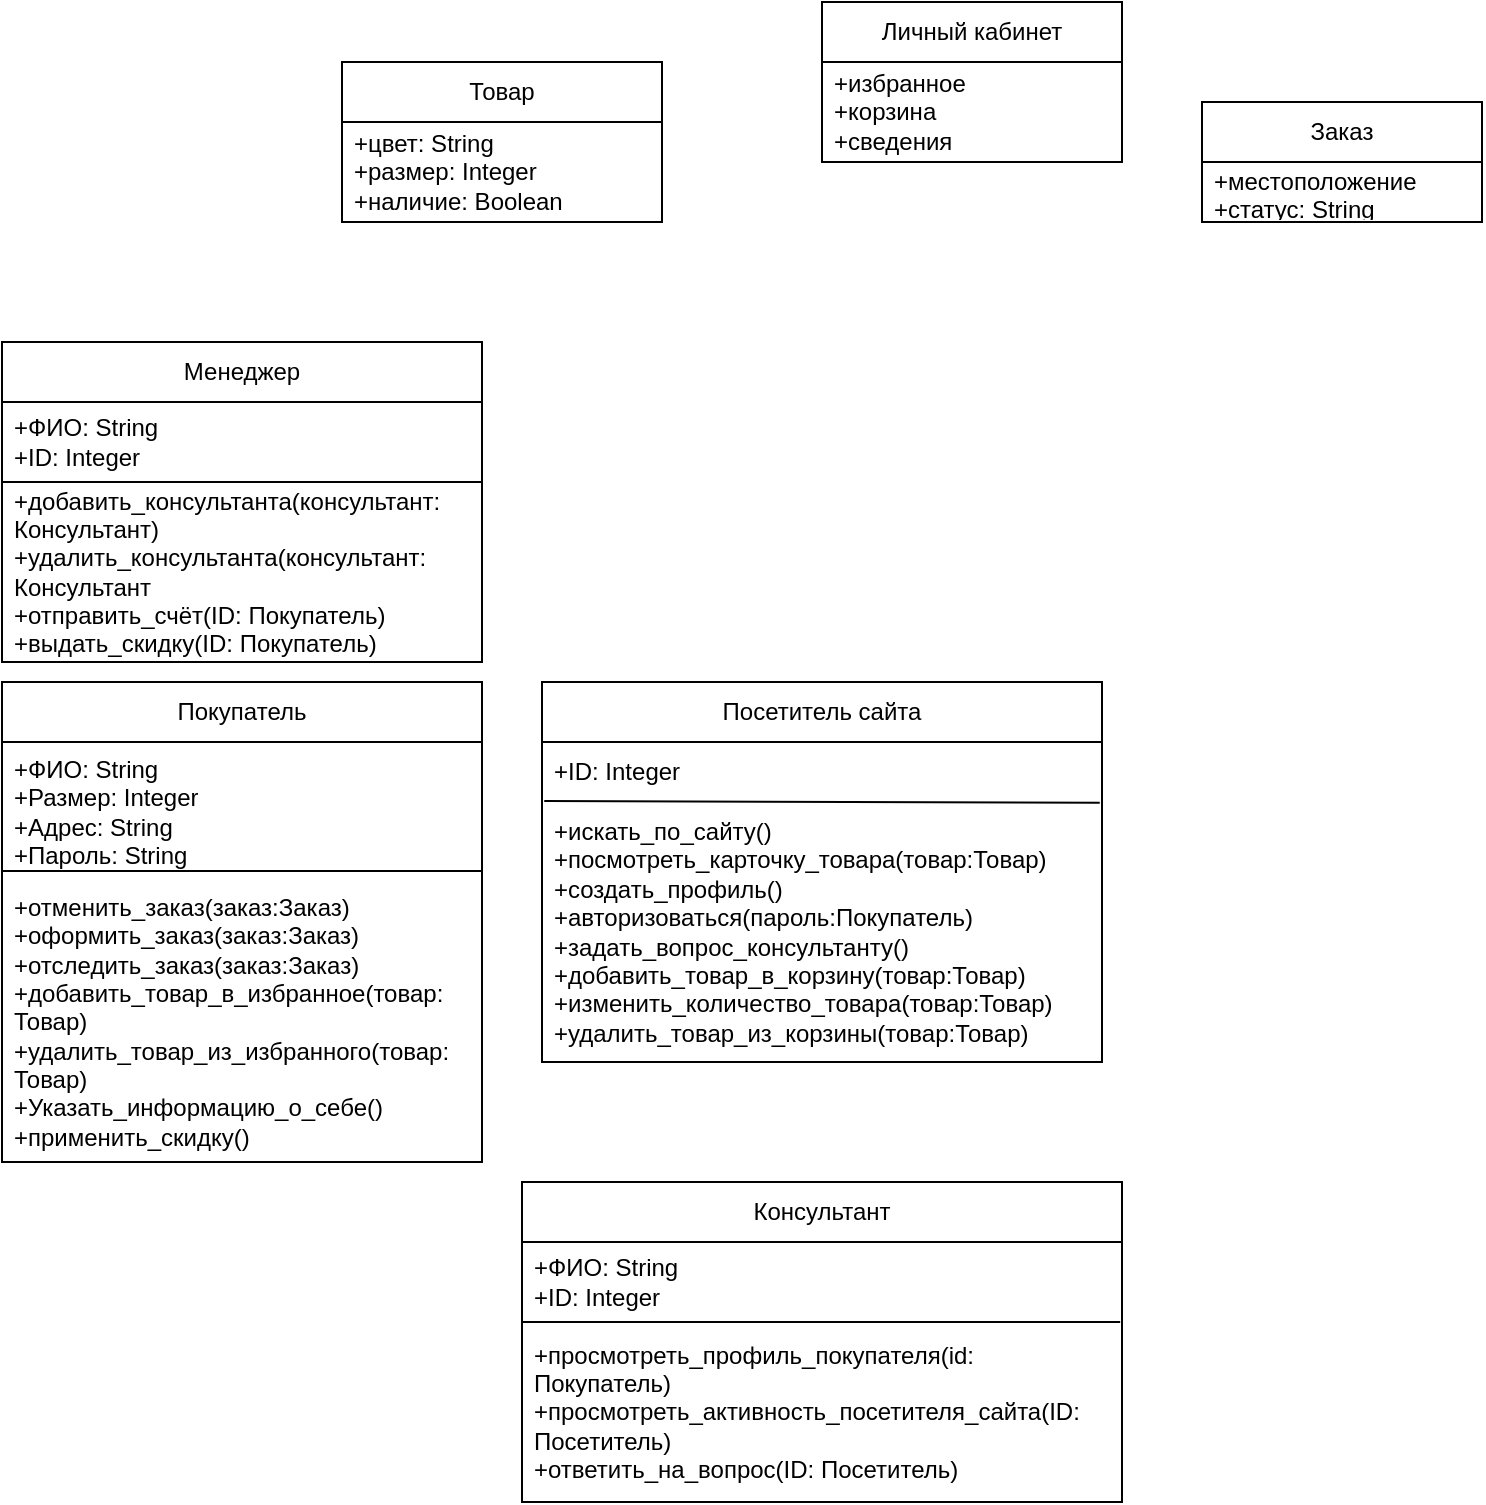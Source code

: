 <mxfile version="20.8.22" type="github">
  <diagram name="Страница 1" id="GJDnTZgHDLv8Mcrg9Rnr">
    <mxGraphModel dx="1461" dy="1857" grid="1" gridSize="10" guides="1" tooltips="1" connect="1" arrows="1" fold="1" page="1" pageScale="1" pageWidth="827" pageHeight="1169" math="0" shadow="0">
      <root>
        <mxCell id="0" />
        <mxCell id="1" parent="0" />
        <mxCell id="iCMyQbfiZRVg7noPx2Mv-5" value="Консультант" style="swimlane;fontStyle=0;childLayout=stackLayout;horizontal=1;startSize=30;horizontalStack=0;resizeParent=1;resizeParentMax=0;resizeLast=0;collapsible=1;marginBottom=0;whiteSpace=wrap;html=1;" vertex="1" parent="1">
          <mxGeometry x="300" y="550" width="300" height="160" as="geometry" />
        </mxCell>
        <mxCell id="iCMyQbfiZRVg7noPx2Mv-7" value="+ФИО: String&lt;br style=&quot;border-color: var(--border-color);&quot;&gt;+ID: Integer" style="text;strokeColor=none;fillColor=none;align=left;verticalAlign=middle;spacingLeft=4;spacingRight=4;overflow=hidden;points=[[0,0.5],[1,0.5]];portConstraint=eastwest;rotatable=0;whiteSpace=wrap;html=1;" vertex="1" parent="iCMyQbfiZRVg7noPx2Mv-5">
          <mxGeometry y="30" width="300" height="40" as="geometry" />
        </mxCell>
        <mxCell id="iCMyQbfiZRVg7noPx2Mv-8" value="+просмотреть_профиль_покупателя(id: Покупатель)&lt;br&gt;+просмотреть_активность_посетителя_сайта(ID: Посетитель)&lt;br&gt;+ответить_на_вопрос(ID: Посетитель)&lt;br&gt;" style="text;strokeColor=none;fillColor=none;align=left;verticalAlign=middle;spacingLeft=4;spacingRight=4;overflow=hidden;points=[[0,0.5],[1,0.5]];portConstraint=eastwest;rotatable=0;whiteSpace=wrap;html=1;" vertex="1" parent="iCMyQbfiZRVg7noPx2Mv-5">
          <mxGeometry y="70" width="300" height="90" as="geometry" />
        </mxCell>
        <mxCell id="iCMyQbfiZRVg7noPx2Mv-44" value="" style="endArrow=none;html=1;rounded=0;exitX=-0.001;exitY=0;exitDx=0;exitDy=0;exitPerimeter=0;entryX=0.997;entryY=0;entryDx=0;entryDy=0;entryPerimeter=0;" edge="1" parent="iCMyQbfiZRVg7noPx2Mv-5" source="iCMyQbfiZRVg7noPx2Mv-8" target="iCMyQbfiZRVg7noPx2Mv-8">
          <mxGeometry width="50" height="50" relative="1" as="geometry">
            <mxPoint x="-40" y="170" as="sourcePoint" />
            <mxPoint x="10" y="120" as="targetPoint" />
          </mxGeometry>
        </mxCell>
        <mxCell id="iCMyQbfiZRVg7noPx2Mv-10" value="Личный кабинет" style="swimlane;fontStyle=0;childLayout=stackLayout;horizontal=1;startSize=30;horizontalStack=0;resizeParent=1;resizeParentMax=0;resizeLast=0;collapsible=1;marginBottom=0;whiteSpace=wrap;html=1;" vertex="1" parent="1">
          <mxGeometry x="450" y="-40" width="150" height="80" as="geometry" />
        </mxCell>
        <mxCell id="iCMyQbfiZRVg7noPx2Mv-11" value="+избранное&lt;br&gt;+корзина&lt;br&gt;+сведения" style="text;strokeColor=none;fillColor=none;align=left;verticalAlign=middle;spacingLeft=4;spacingRight=4;overflow=hidden;points=[[0,0.5],[1,0.5]];portConstraint=eastwest;rotatable=0;whiteSpace=wrap;html=1;" vertex="1" parent="iCMyQbfiZRVg7noPx2Mv-10">
          <mxGeometry y="30" width="150" height="50" as="geometry" />
        </mxCell>
        <mxCell id="iCMyQbfiZRVg7noPx2Mv-14" value="Покупатель" style="swimlane;fontStyle=0;childLayout=stackLayout;horizontal=1;startSize=30;horizontalStack=0;resizeParent=1;resizeParentMax=0;resizeLast=0;collapsible=1;marginBottom=0;whiteSpace=wrap;html=1;" vertex="1" parent="1">
          <mxGeometry x="40" y="300" width="240" height="240" as="geometry" />
        </mxCell>
        <mxCell id="iCMyQbfiZRVg7noPx2Mv-15" value="+ФИО: String&lt;br&gt;+Размер: Integer&lt;br&gt;+Адрес: String&lt;br&gt;+Пароль: String" style="text;strokeColor=none;fillColor=none;align=left;verticalAlign=middle;spacingLeft=4;spacingRight=4;overflow=hidden;points=[[0,0.5],[1,0.5]];portConstraint=eastwest;rotatable=0;whiteSpace=wrap;html=1;" vertex="1" parent="iCMyQbfiZRVg7noPx2Mv-14">
          <mxGeometry y="30" width="240" height="70" as="geometry" />
        </mxCell>
        <mxCell id="iCMyQbfiZRVg7noPx2Mv-28" value="" style="endArrow=none;html=1;rounded=0;" edge="1" parent="iCMyQbfiZRVg7noPx2Mv-14">
          <mxGeometry width="50" height="50" relative="1" as="geometry">
            <mxPoint y="94.5" as="sourcePoint" />
            <mxPoint x="240" y="94.5" as="targetPoint" />
          </mxGeometry>
        </mxCell>
        <mxCell id="iCMyQbfiZRVg7noPx2Mv-16" value="+отменить_заказ(заказ:Заказ)&lt;br&gt;+оформить_заказ(заказ:Заказ)&lt;br&gt;+отследить_заказ(заказ:Заказ)&lt;br&gt;+добавить_товар_в_избранное(товар: Товар)&lt;br&gt;+удалить_товар_из_избранного(товар: Товар)&lt;br&gt;+Указать_информацию_о_себе()&lt;br&gt;+применить_скидку()" style="text;strokeColor=none;fillColor=none;align=left;verticalAlign=middle;spacingLeft=4;spacingRight=4;overflow=hidden;points=[[0,0.5],[1,0.5]];portConstraint=eastwest;rotatable=0;whiteSpace=wrap;html=1;" vertex="1" parent="iCMyQbfiZRVg7noPx2Mv-14">
          <mxGeometry y="100" width="240" height="140" as="geometry" />
        </mxCell>
        <mxCell id="iCMyQbfiZRVg7noPx2Mv-18" value="Менеджер" style="swimlane;fontStyle=0;childLayout=stackLayout;horizontal=1;startSize=30;horizontalStack=0;resizeParent=1;resizeParentMax=0;resizeLast=0;collapsible=1;marginBottom=0;whiteSpace=wrap;html=1;" vertex="1" parent="1">
          <mxGeometry x="40" y="130" width="240" height="160" as="geometry" />
        </mxCell>
        <mxCell id="iCMyQbfiZRVg7noPx2Mv-19" value="+ФИО: String&lt;br&gt;+ID: Integer" style="text;strokeColor=none;fillColor=none;align=left;verticalAlign=middle;spacingLeft=4;spacingRight=4;overflow=hidden;points=[[0,0.5],[1,0.5]];portConstraint=eastwest;rotatable=0;whiteSpace=wrap;html=1;" vertex="1" parent="iCMyQbfiZRVg7noPx2Mv-18">
          <mxGeometry y="30" width="240" height="40" as="geometry" />
        </mxCell>
        <mxCell id="iCMyQbfiZRVg7noPx2Mv-20" value="+добавить_консультанта(консультант: Консультант)&lt;br&gt;+удалить_консультанта(консультант: Консультант&lt;br&gt;+отправить_счёт(ID: Покупатель)&lt;br&gt;+выдать_скидку(ID: Покупатель)" style="text;strokeColor=none;fillColor=none;align=left;verticalAlign=middle;spacingLeft=4;spacingRight=4;overflow=hidden;points=[[0,0.5],[1,0.5]];portConstraint=eastwest;rotatable=0;whiteSpace=wrap;html=1;" vertex="1" parent="iCMyQbfiZRVg7noPx2Mv-18">
          <mxGeometry y="70" width="240" height="90" as="geometry" />
        </mxCell>
        <mxCell id="iCMyQbfiZRVg7noPx2Mv-42" value="" style="endArrow=none;html=1;rounded=0;exitX=-0.002;exitY=0;exitDx=0;exitDy=0;exitPerimeter=0;entryX=1.002;entryY=0;entryDx=0;entryDy=0;entryPerimeter=0;" edge="1" parent="iCMyQbfiZRVg7noPx2Mv-18" source="iCMyQbfiZRVg7noPx2Mv-20" target="iCMyQbfiZRVg7noPx2Mv-20">
          <mxGeometry width="50" height="50" relative="1" as="geometry">
            <mxPoint x="70" y="225" as="sourcePoint" />
            <mxPoint x="120" y="175" as="targetPoint" />
          </mxGeometry>
        </mxCell>
        <mxCell id="iCMyQbfiZRVg7noPx2Mv-30" value="Товар" style="swimlane;fontStyle=0;childLayout=stackLayout;horizontal=1;startSize=30;horizontalStack=0;resizeParent=1;resizeParentMax=0;resizeLast=0;collapsible=1;marginBottom=0;whiteSpace=wrap;html=1;" vertex="1" parent="1">
          <mxGeometry x="210" y="-10" width="160" height="80" as="geometry" />
        </mxCell>
        <mxCell id="iCMyQbfiZRVg7noPx2Mv-31" value="+цвет: String&lt;br&gt;+размер: Integer&lt;br&gt;+наличие: Boolean" style="text;strokeColor=none;fillColor=none;align=left;verticalAlign=middle;spacingLeft=4;spacingRight=4;overflow=hidden;points=[[0,0.5],[1,0.5]];portConstraint=eastwest;rotatable=0;whiteSpace=wrap;html=1;" vertex="1" parent="iCMyQbfiZRVg7noPx2Mv-30">
          <mxGeometry y="30" width="160" height="50" as="geometry" />
        </mxCell>
        <mxCell id="iCMyQbfiZRVg7noPx2Mv-34" value="Посетитель сайта" style="swimlane;fontStyle=0;childLayout=stackLayout;horizontal=1;startSize=30;horizontalStack=0;resizeParent=1;resizeParentMax=0;resizeLast=0;collapsible=1;marginBottom=0;whiteSpace=wrap;html=1;" vertex="1" parent="1">
          <mxGeometry x="310" y="300" width="280" height="190" as="geometry" />
        </mxCell>
        <mxCell id="iCMyQbfiZRVg7noPx2Mv-35" value="+ID: Integer" style="text;strokeColor=none;fillColor=none;align=left;verticalAlign=middle;spacingLeft=4;spacingRight=4;overflow=hidden;points=[[0,0.5],[1,0.5]];portConstraint=eastwest;rotatable=0;whiteSpace=wrap;html=1;" vertex="1" parent="iCMyQbfiZRVg7noPx2Mv-34">
          <mxGeometry y="30" width="280" height="30" as="geometry" />
        </mxCell>
        <mxCell id="iCMyQbfiZRVg7noPx2Mv-36" value="+искать_по_сайту()&lt;br&gt;+посмотреть_карточку_товара(товар:Товар)&lt;br&gt;+создать_профиль()&lt;br&gt;+авторизоваться(пароль:Покупатель)&lt;br&gt;+задать_вопрос_консультанту()&lt;br&gt;+добавить_товар_в_корзину(товар:Товар)&lt;br&gt;+изменить_количество_товара(товар:Товар)&lt;br&gt;+удалить_товар_из_корзины(товар:Товар)" style="text;strokeColor=none;fillColor=none;align=left;verticalAlign=middle;spacingLeft=4;spacingRight=4;overflow=hidden;points=[[0,0.5],[1,0.5]];portConstraint=eastwest;rotatable=0;whiteSpace=wrap;html=1;" vertex="1" parent="iCMyQbfiZRVg7noPx2Mv-34">
          <mxGeometry y="60" width="280" height="130" as="geometry" />
        </mxCell>
        <mxCell id="iCMyQbfiZRVg7noPx2Mv-45" value="" style="endArrow=none;html=1;rounded=0;exitX=0.004;exitY=-0.004;exitDx=0;exitDy=0;exitPerimeter=0;entryX=0.996;entryY=0.003;entryDx=0;entryDy=0;entryPerimeter=0;" edge="1" parent="iCMyQbfiZRVg7noPx2Mv-34" source="iCMyQbfiZRVg7noPx2Mv-36" target="iCMyQbfiZRVg7noPx2Mv-36">
          <mxGeometry width="50" height="50" relative="1" as="geometry">
            <mxPoint x="-80" y="240" as="sourcePoint" />
            <mxPoint x="-30" y="190" as="targetPoint" />
          </mxGeometry>
        </mxCell>
        <mxCell id="iCMyQbfiZRVg7noPx2Mv-38" value="Заказ" style="swimlane;fontStyle=0;childLayout=stackLayout;horizontal=1;startSize=30;horizontalStack=0;resizeParent=1;resizeParentMax=0;resizeLast=0;collapsible=1;marginBottom=0;whiteSpace=wrap;html=1;" vertex="1" parent="1">
          <mxGeometry x="640" y="10" width="140" height="60" as="geometry" />
        </mxCell>
        <mxCell id="iCMyQbfiZRVg7noPx2Mv-39" value="+местоположение&lt;br&gt;+статус: String" style="text;strokeColor=none;fillColor=none;align=left;verticalAlign=middle;spacingLeft=4;spacingRight=4;overflow=hidden;points=[[0,0.5],[1,0.5]];portConstraint=eastwest;rotatable=0;whiteSpace=wrap;html=1;" vertex="1" parent="iCMyQbfiZRVg7noPx2Mv-38">
          <mxGeometry y="30" width="140" height="30" as="geometry" />
        </mxCell>
      </root>
    </mxGraphModel>
  </diagram>
</mxfile>
